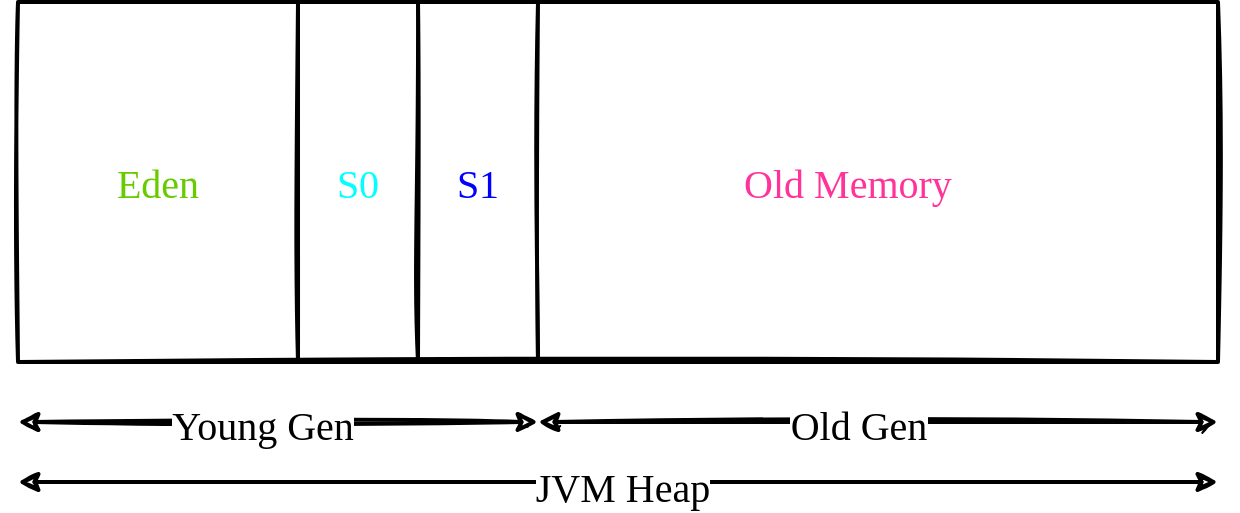 <mxfile version="15.7.3" type="device"><diagram id="EO4xdlWO6RSHNIxjrF56" name="第 1 页"><mxGraphModel dx="1106" dy="835" grid="0" gridSize="10" guides="1" tooltips="1" connect="1" arrows="1" fold="1" page="1" pageScale="1" pageWidth="50000" pageHeight="50000" math="0" shadow="0"><root><mxCell id="0"/><mxCell id="1" parent="0"/><mxCell id="0DPKbNZbBJzkXiwG3HmQ-1" value="" style="rounded=0;whiteSpace=wrap;html=1;sketch=1;strokeWidth=2;" vertex="1" parent="1"><mxGeometry x="240" y="290" width="600" height="180" as="geometry"/></mxCell><mxCell id="0DPKbNZbBJzkXiwG3HmQ-6" value="" style="endArrow=none;html=1;rounded=0;sketch=1;strokeWidth=2;entryX=0.75;entryY=0;entryDx=0;entryDy=0;exitX=0.75;exitY=1;exitDx=0;exitDy=0;" edge="1" parent="1"><mxGeometry width="50" height="50" relative="1" as="geometry"><mxPoint x="440" y="470" as="sourcePoint"/><mxPoint x="440" y="290" as="targetPoint"/></mxGeometry></mxCell><mxCell id="0DPKbNZbBJzkXiwG3HmQ-7" value="" style="endArrow=none;html=1;rounded=0;sketch=1;strokeWidth=2;entryX=0.75;entryY=0;entryDx=0;entryDy=0;exitX=0.75;exitY=1;exitDx=0;exitDy=0;" edge="1" parent="1"><mxGeometry width="50" height="50" relative="1" as="geometry"><mxPoint x="500" y="470" as="sourcePoint"/><mxPoint x="500" y="290" as="targetPoint"/></mxGeometry></mxCell><mxCell id="0DPKbNZbBJzkXiwG3HmQ-8" value="" style="endArrow=none;html=1;rounded=0;sketch=1;strokeWidth=2;entryX=0.75;entryY=0;entryDx=0;entryDy=0;exitX=0.75;exitY=1;exitDx=0;exitDy=0;" edge="1" parent="1"><mxGeometry width="50" height="50" relative="1" as="geometry"><mxPoint x="380" y="470" as="sourcePoint"/><mxPoint x="380" y="290" as="targetPoint"/></mxGeometry></mxCell><mxCell id="0DPKbNZbBJzkXiwG3HmQ-9" value="&lt;font face=&quot;Comic Sans MS&quot; color=&quot;#66cc00&quot;&gt;Eden&lt;/font&gt;" style="text;html=1;strokeColor=none;fillColor=none;align=center;verticalAlign=middle;whiteSpace=wrap;rounded=0;sketch=1;fontSize=20;" vertex="1" parent="1"><mxGeometry x="280" y="365" width="60" height="30" as="geometry"/></mxCell><mxCell id="0DPKbNZbBJzkXiwG3HmQ-10" value="&lt;font color=&quot;#00ffff&quot;&gt;S0&lt;/font&gt;" style="text;html=1;strokeColor=none;fillColor=none;align=center;verticalAlign=middle;whiteSpace=wrap;rounded=0;sketch=1;fontFamily=Comic Sans MS;fontSize=20;" vertex="1" parent="1"><mxGeometry x="380" y="365" width="60" height="30" as="geometry"/></mxCell><mxCell id="0DPKbNZbBJzkXiwG3HmQ-11" value="&lt;font color=&quot;#0000ff&quot;&gt;S1&lt;/font&gt;" style="text;html=1;strokeColor=none;fillColor=none;align=center;verticalAlign=middle;whiteSpace=wrap;rounded=0;sketch=1;fontFamily=Comic Sans MS;fontSize=20;" vertex="1" parent="1"><mxGeometry x="440" y="365" width="60" height="30" as="geometry"/></mxCell><mxCell id="0DPKbNZbBJzkXiwG3HmQ-12" value="&lt;font face=&quot;Comic Sans MS&quot; color=&quot;#ff3399&quot;&gt;Old Memory&lt;/font&gt;" style="text;html=1;strokeColor=none;fillColor=none;align=center;verticalAlign=middle;whiteSpace=wrap;rounded=0;sketch=1;fontSize=20;" vertex="1" parent="1"><mxGeometry x="590" y="365" width="130" height="30" as="geometry"/></mxCell><mxCell id="0DPKbNZbBJzkXiwG3HmQ-14" value="" style="endArrow=classic;startArrow=classic;html=1;rounded=0;sketch=1;fontFamily=Comic Sans MS;fontSize=20;strokeWidth=2;" edge="1" parent="1"><mxGeometry width="50" height="50" relative="1" as="geometry"><mxPoint x="240" y="500" as="sourcePoint"/><mxPoint x="500" y="500" as="targetPoint"/></mxGeometry></mxCell><mxCell id="0DPKbNZbBJzkXiwG3HmQ-15" value="Young Gen" style="edgeLabel;html=1;align=center;verticalAlign=middle;resizable=0;points=[];fontSize=20;fontFamily=Comic Sans MS;" vertex="1" connectable="0" parent="0DPKbNZbBJzkXiwG3HmQ-14"><mxGeometry x="-0.061" y="-1" relative="1" as="geometry"><mxPoint as="offset"/></mxGeometry></mxCell><mxCell id="0DPKbNZbBJzkXiwG3HmQ-16" value="" style="endArrow=classic;startArrow=classic;html=1;rounded=0;sketch=1;fontFamily=Comic Sans MS;fontSize=20;strokeWidth=2;" edge="1" parent="1"><mxGeometry width="50" height="50" relative="1" as="geometry"><mxPoint x="240" y="530" as="sourcePoint"/><mxPoint x="840" y="530" as="targetPoint"/></mxGeometry></mxCell><mxCell id="0DPKbNZbBJzkXiwG3HmQ-17" value="JVM Heap" style="edgeLabel;html=1;align=center;verticalAlign=middle;resizable=0;points=[];fontSize=20;fontFamily=Comic Sans MS;" vertex="1" connectable="0" parent="0DPKbNZbBJzkXiwG3HmQ-16"><mxGeometry x="0.007" y="-2" relative="1" as="geometry"><mxPoint as="offset"/></mxGeometry></mxCell><mxCell id="0DPKbNZbBJzkXiwG3HmQ-20" value="" style="endArrow=classic;startArrow=classic;html=1;rounded=0;sketch=1;fontFamily=Comic Sans MS;fontSize=20;strokeWidth=2;" edge="1" parent="1"><mxGeometry width="50" height="50" relative="1" as="geometry"><mxPoint x="500" y="500" as="sourcePoint"/><mxPoint x="840" y="500" as="targetPoint"/></mxGeometry></mxCell><mxCell id="0DPKbNZbBJzkXiwG3HmQ-21" value="Old Gen" style="edgeLabel;html=1;align=center;verticalAlign=middle;resizable=0;points=[];fontSize=20;fontFamily=Comic Sans MS;" vertex="1" connectable="0" parent="0DPKbNZbBJzkXiwG3HmQ-20"><mxGeometry x="-0.061" y="-1" relative="1" as="geometry"><mxPoint as="offset"/></mxGeometry></mxCell></root></mxGraphModel></diagram></mxfile>